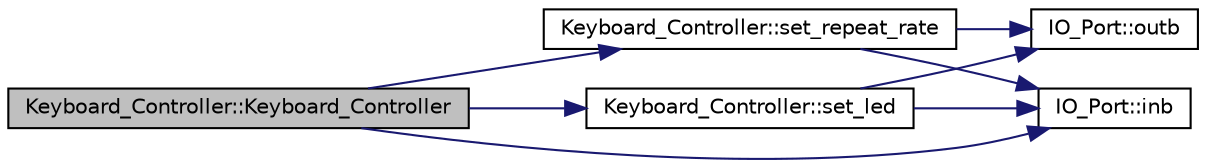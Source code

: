 digraph G
{
  bgcolor="transparent";
  edge [fontname="Helvetica",fontsize="10",labelfontname="Helvetica",labelfontsize="10"];
  node [fontname="Helvetica",fontsize="10",shape=record];
  rankdir="LR";
  Node1 [label="Keyboard_Controller::Keyboard_Controller",height=0.2,width=0.4,color="black", fillcolor="grey75", style="filled" fontcolor="black"];
  Node1 -> Node2 [color="midnightblue",fontsize="10",style="solid",fontname="Helvetica"];
  Node2 [label="Keyboard_Controller::set_led",height=0.2,width=0.4,color="black",URL="$classKeyboard__Controller.html#a36dfc2c73c4031c8662e37159238d5b0",tooltip="switch the specified LED of the keyboard on or off."];
  Node2 -> Node3 [color="midnightblue",fontsize="10",style="solid",fontname="Helvetica"];
  Node3 [label="IO_Port::outb",height=0.2,width=0.4,color="black",URL="$classIO__Port.html#a63edbd1cd64f3188c448e32408c2681c",tooltip="write a byte value to the associated port."];
  Node2 -> Node4 [color="midnightblue",fontsize="10",style="solid",fontname="Helvetica"];
  Node4 [label="IO_Port::inb",height=0.2,width=0.4,color="black",URL="$classIO__Port.html#a77b7915e167487c31150a4c4b9a15496",tooltip="read a byte value from the associated port."];
  Node1 -> Node5 [color="midnightblue",fontsize="10",style="solid",fontname="Helvetica"];
  Node5 [label="Keyboard_Controller::set_repeat_rate",height=0.2,width=0.4,color="black",URL="$classKeyboard__Controller.html#aa213c738efd52d7986fb925e6aaa7d95",tooltip="set the speed and delay of repeats of the keyboard."];
  Node5 -> Node3 [color="midnightblue",fontsize="10",style="solid",fontname="Helvetica"];
  Node5 -> Node4 [color="midnightblue",fontsize="10",style="solid",fontname="Helvetica"];
  Node1 -> Node4 [color="midnightblue",fontsize="10",style="solid",fontname="Helvetica"];
}
